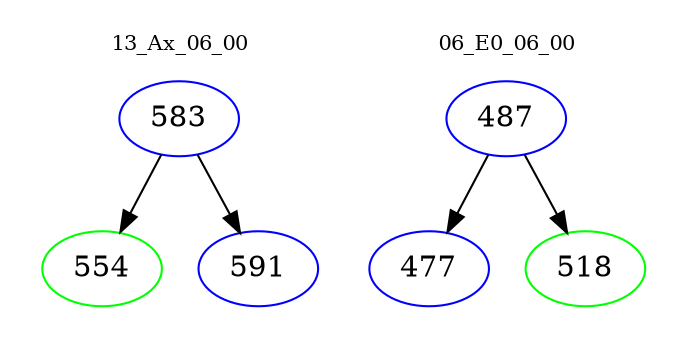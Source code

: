 digraph{
subgraph cluster_0 {
color = white
label = "13_Ax_06_00";
fontsize=10;
T0_583 [label="583", color="blue"]
T0_583 -> T0_554 [color="black"]
T0_554 [label="554", color="green"]
T0_583 -> T0_591 [color="black"]
T0_591 [label="591", color="blue"]
}
subgraph cluster_1 {
color = white
label = "06_E0_06_00";
fontsize=10;
T1_487 [label="487", color="blue"]
T1_487 -> T1_477 [color="black"]
T1_477 [label="477", color="blue"]
T1_487 -> T1_518 [color="black"]
T1_518 [label="518", color="green"]
}
}
